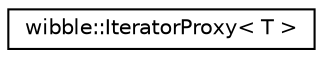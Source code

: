digraph G
{
  edge [fontname="Helvetica",fontsize="10",labelfontname="Helvetica",labelfontsize="10"];
  node [fontname="Helvetica",fontsize="10",shape=record];
  rankdir="LR";
  Node1 [label="wibble::IteratorProxy\< T \>",height=0.2,width=0.4,color="black", fillcolor="white", style="filled",URL="$structwibble_1_1IteratorProxy.html"];
}
